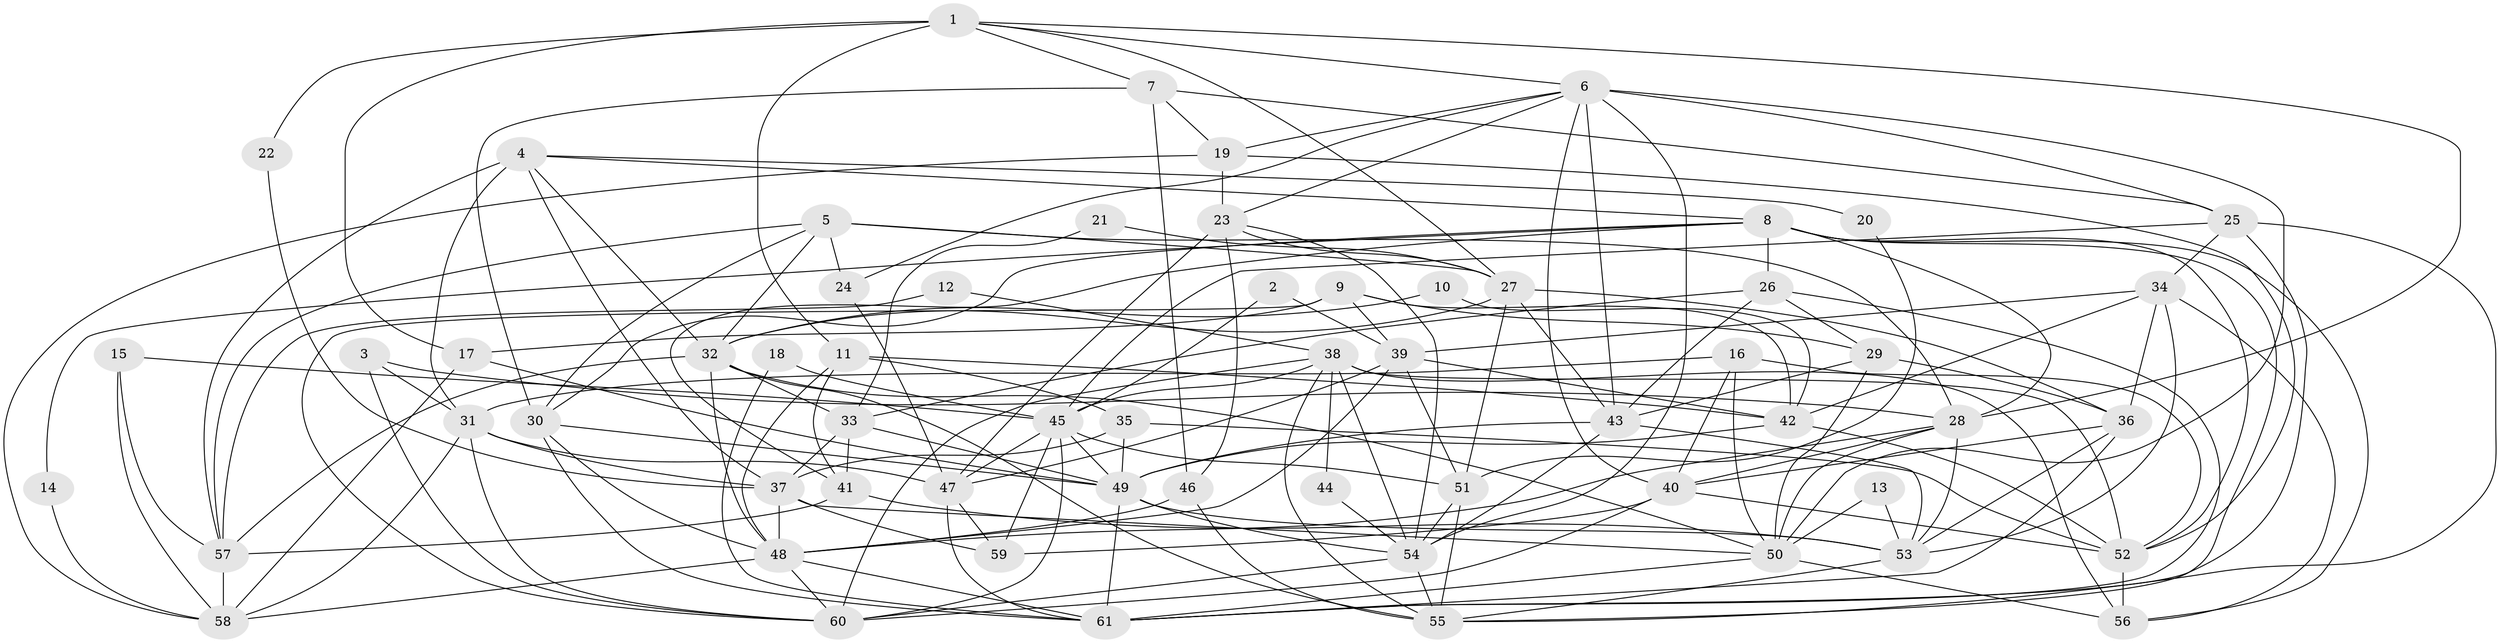// original degree distribution, {4: 0.3305785123966942, 5: 0.14049586776859505, 3: 0.21487603305785125, 9: 0.01652892561983471, 6: 0.11570247933884298, 2: 0.15702479338842976, 7: 0.024793388429752067}
// Generated by graph-tools (version 1.1) at 2025/50/03/09/25 03:50:14]
// undirected, 61 vertices, 177 edges
graph export_dot {
graph [start="1"]
  node [color=gray90,style=filled];
  1;
  2;
  3;
  4;
  5;
  6;
  7;
  8;
  9;
  10;
  11;
  12;
  13;
  14;
  15;
  16;
  17;
  18;
  19;
  20;
  21;
  22;
  23;
  24;
  25;
  26;
  27;
  28;
  29;
  30;
  31;
  32;
  33;
  34;
  35;
  36;
  37;
  38;
  39;
  40;
  41;
  42;
  43;
  44;
  45;
  46;
  47;
  48;
  49;
  50;
  51;
  52;
  53;
  54;
  55;
  56;
  57;
  58;
  59;
  60;
  61;
  1 -- 6 [weight=1.0];
  1 -- 7 [weight=1.0];
  1 -- 11 [weight=2.0];
  1 -- 17 [weight=1.0];
  1 -- 22 [weight=1.0];
  1 -- 27 [weight=1.0];
  1 -- 28 [weight=1.0];
  2 -- 39 [weight=1.0];
  2 -- 45 [weight=1.0];
  3 -- 28 [weight=1.0];
  3 -- 31 [weight=1.0];
  3 -- 60 [weight=1.0];
  4 -- 8 [weight=1.0];
  4 -- 20 [weight=1.0];
  4 -- 31 [weight=1.0];
  4 -- 32 [weight=1.0];
  4 -- 37 [weight=1.0];
  4 -- 57 [weight=1.0];
  5 -- 24 [weight=1.0];
  5 -- 27 [weight=1.0];
  5 -- 28 [weight=1.0];
  5 -- 30 [weight=1.0];
  5 -- 32 [weight=1.0];
  5 -- 57 [weight=1.0];
  6 -- 19 [weight=1.0];
  6 -- 23 [weight=1.0];
  6 -- 24 [weight=1.0];
  6 -- 25 [weight=1.0];
  6 -- 40 [weight=1.0];
  6 -- 43 [weight=1.0];
  6 -- 50 [weight=2.0];
  6 -- 54 [weight=1.0];
  7 -- 19 [weight=1.0];
  7 -- 25 [weight=1.0];
  7 -- 30 [weight=1.0];
  7 -- 46 [weight=1.0];
  8 -- 14 [weight=1.0];
  8 -- 26 [weight=1.0];
  8 -- 28 [weight=1.0];
  8 -- 30 [weight=1.0];
  8 -- 41 [weight=1.0];
  8 -- 52 [weight=1.0];
  8 -- 55 [weight=1.0];
  8 -- 56 [weight=1.0];
  9 -- 17 [weight=1.0];
  9 -- 29 [weight=1.0];
  9 -- 39 [weight=1.0];
  9 -- 42 [weight=1.0];
  9 -- 60 [weight=1.0];
  10 -- 32 [weight=1.0];
  10 -- 42 [weight=1.0];
  11 -- 35 [weight=1.0];
  11 -- 41 [weight=1.0];
  11 -- 42 [weight=1.0];
  11 -- 48 [weight=1.0];
  12 -- 38 [weight=1.0];
  12 -- 57 [weight=1.0];
  13 -- 50 [weight=1.0];
  13 -- 53 [weight=1.0];
  14 -- 58 [weight=1.0];
  15 -- 45 [weight=1.0];
  15 -- 57 [weight=1.0];
  15 -- 58 [weight=1.0];
  16 -- 31 [weight=1.0];
  16 -- 40 [weight=1.0];
  16 -- 50 [weight=1.0];
  16 -- 52 [weight=1.0];
  17 -- 49 [weight=1.0];
  17 -- 58 [weight=1.0];
  18 -- 45 [weight=1.0];
  18 -- 61 [weight=1.0];
  19 -- 23 [weight=1.0];
  19 -- 52 [weight=1.0];
  19 -- 58 [weight=1.0];
  20 -- 51 [weight=1.0];
  21 -- 27 [weight=1.0];
  21 -- 33 [weight=1.0];
  22 -- 37 [weight=1.0];
  23 -- 27 [weight=2.0];
  23 -- 46 [weight=1.0];
  23 -- 47 [weight=1.0];
  23 -- 54 [weight=1.0];
  24 -- 47 [weight=1.0];
  25 -- 34 [weight=1.0];
  25 -- 45 [weight=1.0];
  25 -- 55 [weight=1.0];
  25 -- 61 [weight=1.0];
  26 -- 29 [weight=1.0];
  26 -- 33 [weight=1.0];
  26 -- 43 [weight=1.0];
  26 -- 61 [weight=1.0];
  27 -- 32 [weight=1.0];
  27 -- 36 [weight=1.0];
  27 -- 43 [weight=1.0];
  27 -- 51 [weight=1.0];
  28 -- 40 [weight=1.0];
  28 -- 48 [weight=1.0];
  28 -- 50 [weight=1.0];
  28 -- 53 [weight=1.0];
  29 -- 36 [weight=1.0];
  29 -- 43 [weight=1.0];
  29 -- 50 [weight=1.0];
  30 -- 48 [weight=2.0];
  30 -- 49 [weight=1.0];
  30 -- 61 [weight=1.0];
  31 -- 37 [weight=1.0];
  31 -- 47 [weight=1.0];
  31 -- 58 [weight=1.0];
  31 -- 60 [weight=1.0];
  32 -- 33 [weight=1.0];
  32 -- 48 [weight=1.0];
  32 -- 50 [weight=1.0];
  32 -- 55 [weight=1.0];
  32 -- 57 [weight=1.0];
  33 -- 37 [weight=1.0];
  33 -- 41 [weight=1.0];
  33 -- 49 [weight=1.0];
  34 -- 36 [weight=1.0];
  34 -- 39 [weight=1.0];
  34 -- 42 [weight=1.0];
  34 -- 53 [weight=1.0];
  34 -- 56 [weight=1.0];
  35 -- 37 [weight=1.0];
  35 -- 49 [weight=1.0];
  35 -- 52 [weight=1.0];
  36 -- 40 [weight=1.0];
  36 -- 53 [weight=1.0];
  36 -- 61 [weight=1.0];
  37 -- 48 [weight=1.0];
  37 -- 50 [weight=1.0];
  37 -- 59 [weight=1.0];
  38 -- 44 [weight=1.0];
  38 -- 45 [weight=1.0];
  38 -- 52 [weight=1.0];
  38 -- 54 [weight=1.0];
  38 -- 55 [weight=1.0];
  38 -- 56 [weight=1.0];
  38 -- 60 [weight=1.0];
  39 -- 42 [weight=1.0];
  39 -- 47 [weight=1.0];
  39 -- 48 [weight=1.0];
  39 -- 51 [weight=1.0];
  40 -- 52 [weight=1.0];
  40 -- 59 [weight=1.0];
  40 -- 60 [weight=1.0];
  41 -- 53 [weight=1.0];
  41 -- 57 [weight=1.0];
  42 -- 49 [weight=1.0];
  42 -- 52 [weight=1.0];
  43 -- 49 [weight=1.0];
  43 -- 53 [weight=1.0];
  43 -- 54 [weight=1.0];
  44 -- 54 [weight=1.0];
  45 -- 47 [weight=1.0];
  45 -- 49 [weight=1.0];
  45 -- 51 [weight=1.0];
  45 -- 59 [weight=1.0];
  45 -- 60 [weight=1.0];
  46 -- 48 [weight=1.0];
  46 -- 55 [weight=1.0];
  47 -- 59 [weight=1.0];
  47 -- 61 [weight=1.0];
  48 -- 58 [weight=1.0];
  48 -- 60 [weight=1.0];
  48 -- 61 [weight=1.0];
  49 -- 53 [weight=1.0];
  49 -- 54 [weight=1.0];
  49 -- 61 [weight=1.0];
  50 -- 56 [weight=1.0];
  50 -- 61 [weight=1.0];
  51 -- 54 [weight=1.0];
  51 -- 55 [weight=1.0];
  52 -- 56 [weight=1.0];
  53 -- 55 [weight=1.0];
  54 -- 55 [weight=1.0];
  54 -- 60 [weight=1.0];
  57 -- 58 [weight=1.0];
}
